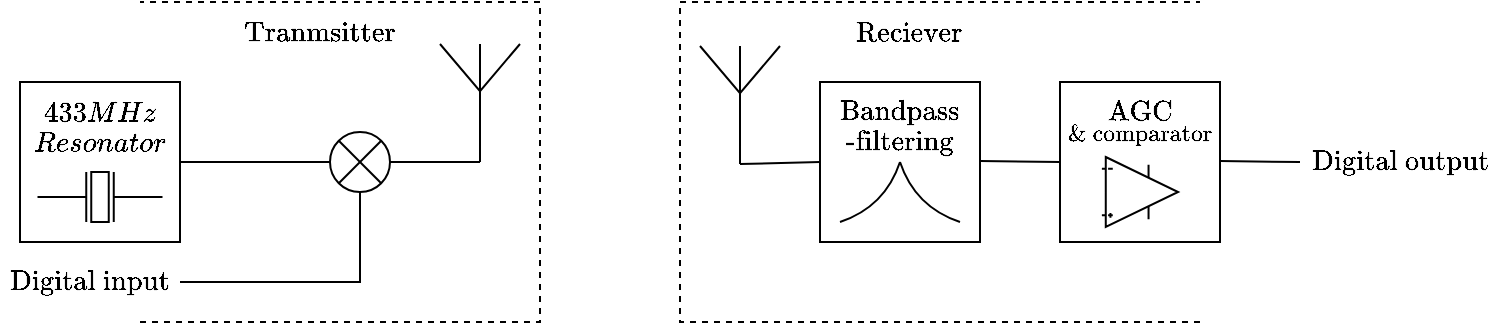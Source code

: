 <mxfile version="25.0.3">
  <diagram name="Page-1" id="hJKu9Mu8QE2bhq0JGqZD">
    <mxGraphModel dx="398" dy="228" grid="0" gridSize="10" guides="1" tooltips="1" connect="1" arrows="1" fold="1" page="1" pageScale="1" pageWidth="850" pageHeight="1100" math="1" shadow="0">
      <root>
        <mxCell id="0" />
        <mxCell id="1" parent="0" />
        <mxCell id="KmlmPfuL-4gzzwkHEJYD-1" value="" style="rounded=0;whiteSpace=wrap;html=1;" parent="1" vertex="1">
          <mxGeometry x="80" y="240" width="80" height="80" as="geometry" />
        </mxCell>
        <mxCell id="KmlmPfuL-4gzzwkHEJYD-3" value="" style="rounded=0;whiteSpace=wrap;html=1;" parent="1" vertex="1">
          <mxGeometry x="480" y="240" width="80" height="80" as="geometry" />
        </mxCell>
        <mxCell id="KmlmPfuL-4gzzwkHEJYD-4" value="$$\text{Bandpass}$$" style="text;html=1;align=center;verticalAlign=middle;whiteSpace=wrap;rounded=0;" parent="1" vertex="1">
          <mxGeometry x="485" y="240" width="70" height="30" as="geometry" />
        </mxCell>
        <mxCell id="KmlmPfuL-4gzzwkHEJYD-5" value="$$\text{-filtering}$$" style="text;html=1;align=center;verticalAlign=middle;whiteSpace=wrap;rounded=0;" parent="1" vertex="1">
          <mxGeometry x="485" y="255" width="70" height="30" as="geometry" />
        </mxCell>
        <mxCell id="KmlmPfuL-4gzzwkHEJYD-6" value="" style="endArrow=none;html=1;rounded=0;exitX=1;exitY=0.5;exitDx=0;exitDy=0;entryX=0;entryY=0.5;entryDx=0;entryDy=0;" parent="1" source="KmlmPfuL-4gzzwkHEJYD-1" edge="1" target="7Ef69rJMfwTkFDMq0e6V-1">
          <mxGeometry width="50" height="50" relative="1" as="geometry">
            <mxPoint x="270" y="340" as="sourcePoint" />
            <mxPoint x="210" y="280" as="targetPoint" />
          </mxGeometry>
        </mxCell>
        <mxCell id="KmlmPfuL-4gzzwkHEJYD-7" value="" style="endArrow=none;html=1;rounded=0;exitX=1;exitY=0.5;exitDx=0;exitDy=0;entryX=0.5;entryY=1;entryDx=0;entryDy=0;entryPerimeter=0;" parent="1" source="7Ef69rJMfwTkFDMq0e6V-1" target="KmlmPfuL-4gzzwkHEJYD-13" edge="1">
          <mxGeometry width="50" height="50" relative="1" as="geometry">
            <mxPoint x="285" y="280" as="sourcePoint" />
            <mxPoint x="310" y="279.76" as="targetPoint" />
          </mxGeometry>
        </mxCell>
        <mxCell id="KmlmPfuL-4gzzwkHEJYD-8" value="" style="pointerEvents=1;verticalLabelPosition=bottom;shadow=0;dashed=0;align=center;html=1;verticalAlign=top;shape=mxgraph.electrical.miscellaneous.crystal_1;" parent="1" vertex="1">
          <mxGeometry x="88.75" y="285" width="62.5" height="25" as="geometry" />
        </mxCell>
        <mxCell id="KmlmPfuL-4gzzwkHEJYD-9" value="" style="rounded=0;whiteSpace=wrap;html=1;" parent="1" vertex="1">
          <mxGeometry x="600" y="240" width="80" height="80" as="geometry" />
        </mxCell>
        <mxCell id="KmlmPfuL-4gzzwkHEJYD-10" value="$$\text{AGC}$$" style="text;html=1;align=center;verticalAlign=middle;whiteSpace=wrap;rounded=0;" parent="1" vertex="1">
          <mxGeometry x="605" y="240" width="70" height="30" as="geometry" />
        </mxCell>
        <mxCell id="KmlmPfuL-4gzzwkHEJYD-11" value="&lt;font style=&quot;font-size: 10px;&quot;&gt;$$\text{&amp;amp; comparator}$$&lt;/font&gt;" style="text;html=1;align=center;verticalAlign=middle;whiteSpace=wrap;rounded=0;" parent="1" vertex="1">
          <mxGeometry x="605" y="251" width="70" height="30" as="geometry" />
        </mxCell>
        <mxCell id="KmlmPfuL-4gzzwkHEJYD-13" value="" style="verticalLabelPosition=bottom;shadow=0;dashed=0;align=center;html=1;verticalAlign=top;shape=mxgraph.electrical.radio.aerial_-_antenna_1;" parent="1" vertex="1">
          <mxGeometry x="290" y="221" width="40" height="59" as="geometry" />
        </mxCell>
        <mxCell id="KmlmPfuL-4gzzwkHEJYD-15" value="" style="endArrow=none;html=1;rounded=0;exitX=1;exitY=0.5;exitDx=0;exitDy=0;" parent="1" source="KmlmPfuL-4gzzwkHEJYD-30" edge="1">
          <mxGeometry width="50" height="50" relative="1" as="geometry">
            <mxPoint x="120" y="340" as="sourcePoint" />
            <mxPoint x="250" y="290" as="targetPoint" />
            <Array as="points">
              <mxPoint x="250" y="340" />
            </Array>
          </mxGeometry>
        </mxCell>
        <mxCell id="KmlmPfuL-4gzzwkHEJYD-16" value="" style="verticalLabelPosition=bottom;shadow=0;dashed=0;align=center;html=1;verticalAlign=top;shape=mxgraph.electrical.radio.aerial_-_antenna_1;" parent="1" vertex="1">
          <mxGeometry x="420" y="222" width="40" height="59" as="geometry" />
        </mxCell>
        <mxCell id="KmlmPfuL-4gzzwkHEJYD-17" value="" style="endArrow=none;html=1;rounded=0;exitX=0.5;exitY=1;exitDx=0;exitDy=0;exitPerimeter=0;" parent="1" source="KmlmPfuL-4gzzwkHEJYD-16" edge="1">
          <mxGeometry width="50" height="50" relative="1" as="geometry">
            <mxPoint x="480" y="330" as="sourcePoint" />
            <mxPoint x="480" y="280" as="targetPoint" />
          </mxGeometry>
        </mxCell>
        <mxCell id="KmlmPfuL-4gzzwkHEJYD-18" value="" style="endArrow=none;html=1;rounded=0;exitX=0.5;exitY=1;exitDx=0;exitDy=0;exitPerimeter=0;" parent="1" edge="1">
          <mxGeometry width="50" height="50" relative="1" as="geometry">
            <mxPoint x="560" y="279.52" as="sourcePoint" />
            <mxPoint x="600" y="280" as="targetPoint" />
          </mxGeometry>
        </mxCell>
        <mxCell id="KmlmPfuL-4gzzwkHEJYD-19" value="" style="endArrow=none;html=1;rounded=0;exitX=0.5;exitY=1;exitDx=0;exitDy=0;exitPerimeter=0;" parent="1" edge="1">
          <mxGeometry width="50" height="50" relative="1" as="geometry">
            <mxPoint x="680" y="279.52" as="sourcePoint" />
            <mxPoint x="720" y="280" as="targetPoint" />
          </mxGeometry>
        </mxCell>
        <mxCell id="KmlmPfuL-4gzzwkHEJYD-22" value="" style="group" parent="1" vertex="1" connectable="0">
          <mxGeometry x="490" y="280" width="60" height="30" as="geometry" />
        </mxCell>
        <mxCell id="KmlmPfuL-4gzzwkHEJYD-20" value="" style="endArrow=none;html=1;rounded=0;curved=1;" parent="KmlmPfuL-4gzzwkHEJYD-22" edge="1">
          <mxGeometry width="50" height="50" relative="1" as="geometry">
            <mxPoint y="30" as="sourcePoint" />
            <mxPoint x="30" as="targetPoint" />
            <Array as="points">
              <mxPoint x="22.5" y="22.5" />
            </Array>
          </mxGeometry>
        </mxCell>
        <mxCell id="KmlmPfuL-4gzzwkHEJYD-21" value="" style="endArrow=none;html=1;rounded=0;curved=1;" parent="KmlmPfuL-4gzzwkHEJYD-22" edge="1">
          <mxGeometry width="50" height="50" relative="1" as="geometry">
            <mxPoint x="60" y="30" as="sourcePoint" />
            <mxPoint x="30" as="targetPoint" />
            <Array as="points">
              <mxPoint x="37.5" y="22.5" />
            </Array>
          </mxGeometry>
        </mxCell>
        <mxCell id="KmlmPfuL-4gzzwkHEJYD-26" value="" style="verticalLabelPosition=bottom;shadow=0;dashed=0;align=center;html=1;verticalAlign=top;shape=mxgraph.electrical.abstract.operational_amp_1;" parent="1" vertex="1">
          <mxGeometry x="620.94" y="277.5" width="38.11" height="35" as="geometry" />
        </mxCell>
        <mxCell id="KmlmPfuL-4gzzwkHEJYD-27" value="$$433 MHz$$" style="text;html=1;align=center;verticalAlign=middle;whiteSpace=wrap;rounded=0;" parent="1" vertex="1">
          <mxGeometry x="90" y="240" width="60" height="30" as="geometry" />
        </mxCell>
        <mxCell id="KmlmPfuL-4gzzwkHEJYD-28" value="$$Resonator$$" style="text;html=1;align=center;verticalAlign=middle;whiteSpace=wrap;rounded=0;" parent="1" vertex="1">
          <mxGeometry x="90" y="255" width="60" height="30" as="geometry" />
        </mxCell>
        <mxCell id="KmlmPfuL-4gzzwkHEJYD-29" value="$$\text{Digital output}$$" style="text;html=1;align=center;verticalAlign=middle;whiteSpace=wrap;rounded=0;" parent="1" vertex="1">
          <mxGeometry x="720" y="265" width="100" height="30" as="geometry" />
        </mxCell>
        <mxCell id="KmlmPfuL-4gzzwkHEJYD-30" value="$$\text{Digital input}$$" style="text;html=1;align=center;verticalAlign=middle;whiteSpace=wrap;rounded=0;" parent="1" vertex="1">
          <mxGeometry x="70" y="330" width="90" height="20" as="geometry" />
        </mxCell>
        <mxCell id="KmlmPfuL-4gzzwkHEJYD-33" value="" style="endArrow=none;dashed=1;html=1;rounded=0;" parent="1" edge="1">
          <mxGeometry width="50" height="50" relative="1" as="geometry">
            <mxPoint x="140" y="360" as="sourcePoint" />
            <mxPoint x="140" y="200" as="targetPoint" />
            <Array as="points">
              <mxPoint x="340" y="360" />
              <mxPoint x="340" y="200" />
            </Array>
          </mxGeometry>
        </mxCell>
        <mxCell id="KmlmPfuL-4gzzwkHEJYD-34" value="" style="endArrow=none;dashed=1;html=1;rounded=0;" parent="1" edge="1">
          <mxGeometry width="50" height="50" relative="1" as="geometry">
            <mxPoint x="670" y="360" as="sourcePoint" />
            <mxPoint x="670" y="200" as="targetPoint" />
            <Array as="points">
              <mxPoint x="410" y="360" />
              <mxPoint x="410" y="200" />
            </Array>
          </mxGeometry>
        </mxCell>
        <mxCell id="KmlmPfuL-4gzzwkHEJYD-35" value="$$\text{Tranmsitter}$$" style="text;html=1;align=center;verticalAlign=middle;whiteSpace=wrap;rounded=0;" parent="1" vertex="1">
          <mxGeometry x="200" y="200" width="60" height="30" as="geometry" />
        </mxCell>
        <mxCell id="KmlmPfuL-4gzzwkHEJYD-36" value="$$\text{Reciever}$$" style="text;html=1;align=center;verticalAlign=middle;whiteSpace=wrap;rounded=0;" parent="1" vertex="1">
          <mxGeometry x="495" y="200" width="60" height="30" as="geometry" />
        </mxCell>
        <mxCell id="7Ef69rJMfwTkFDMq0e6V-1" value="" style="ellipse;whiteSpace=wrap;html=1;aspect=fixed;" vertex="1" parent="1">
          <mxGeometry x="235" y="265" width="30" height="30" as="geometry" />
        </mxCell>
        <mxCell id="7Ef69rJMfwTkFDMq0e6V-2" value="" style="endArrow=none;html=1;rounded=0;exitX=0;exitY=1;exitDx=0;exitDy=0;entryX=1;entryY=0;entryDx=0;entryDy=0;" edge="1" parent="1" source="7Ef69rJMfwTkFDMq0e6V-1" target="7Ef69rJMfwTkFDMq0e6V-1">
          <mxGeometry width="50" height="50" relative="1" as="geometry">
            <mxPoint x="240" y="300" as="sourcePoint" />
            <mxPoint x="290" y="250" as="targetPoint" />
          </mxGeometry>
        </mxCell>
        <mxCell id="7Ef69rJMfwTkFDMq0e6V-3" value="" style="endArrow=none;html=1;rounded=0;exitX=1;exitY=1;exitDx=0;exitDy=0;entryX=0;entryY=0;entryDx=0;entryDy=0;" edge="1" parent="1" source="7Ef69rJMfwTkFDMq0e6V-1" target="7Ef69rJMfwTkFDMq0e6V-1">
          <mxGeometry width="50" height="50" relative="1" as="geometry">
            <mxPoint x="246" y="304" as="sourcePoint" />
            <mxPoint x="274" y="276" as="targetPoint" />
          </mxGeometry>
        </mxCell>
      </root>
    </mxGraphModel>
  </diagram>
</mxfile>
